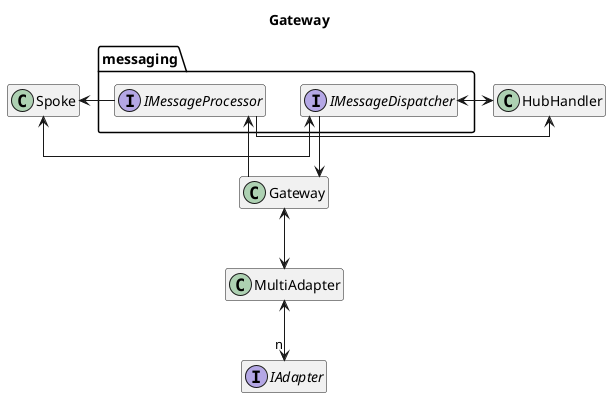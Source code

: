 @startuml gateway
title Gateway
hide empty members

skinparam linetype ortho

package messaging {
    interface IMessageDispatcher
    interface IMessageProcessor
}

class Gateway
class MultiAdapter
class Spoke
class HubHandler

interface IAdapter

Spoke <-> IMessageDispatcher
HubHandler <-> IMessageDispatcher
IMessageProcessor --> HubHandler
IMessageProcessor --> Spoke

IMessageDispatcher --> Gateway

Gateway --> IMessageProcessor
Gateway <-down-> MultiAdapter
MultiAdapter <-down-> "n" IAdapter


@enduml
